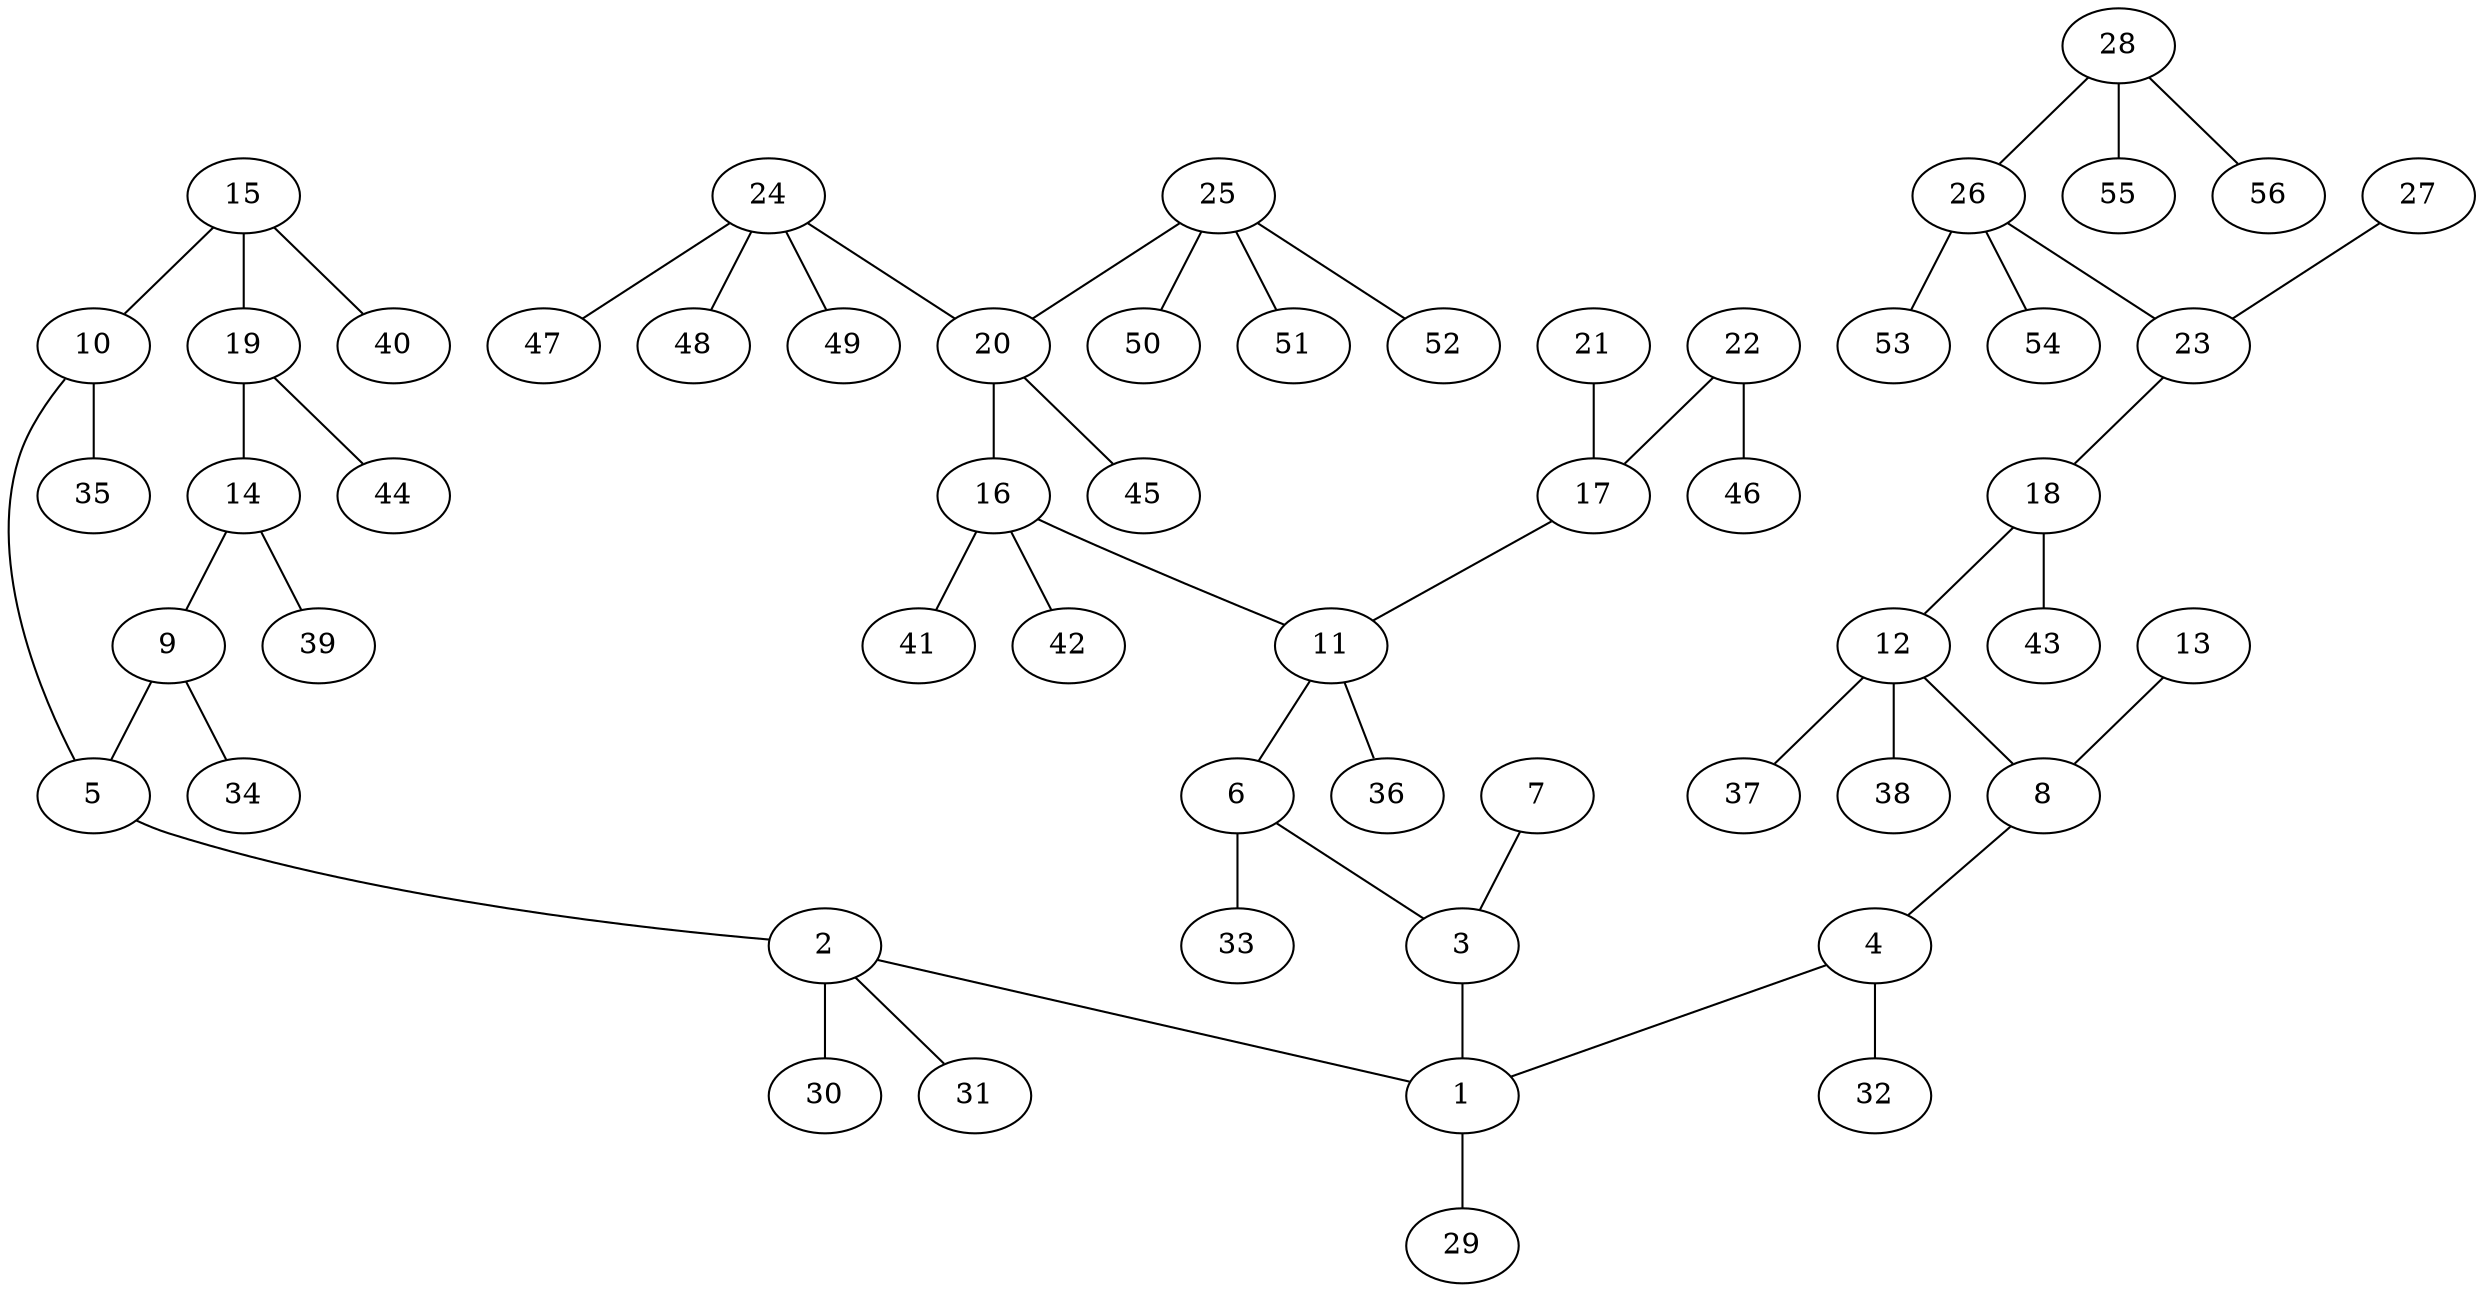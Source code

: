 graph molecule_4294 {
	1	 [chem=C];
	29	 [chem=H];
	1 -- 29	 [valence=1];
	2	 [chem=C];
	2 -- 1	 [valence=1];
	30	 [chem=H];
	2 -- 30	 [valence=1];
	31	 [chem=H];
	2 -- 31	 [valence=1];
	3	 [chem=C];
	3 -- 1	 [valence=1];
	4	 [chem=N];
	4 -- 1	 [valence=1];
	32	 [chem=H];
	4 -- 32	 [valence=1];
	5	 [chem=C];
	5 -- 2	 [valence=1];
	6	 [chem=N];
	6 -- 3	 [valence=1];
	33	 [chem=H];
	6 -- 33	 [valence=1];
	7	 [chem=O];
	7 -- 3	 [valence=2];
	8	 [chem=C];
	8 -- 4	 [valence=1];
	9	 [chem=C];
	9 -- 5	 [valence=2];
	34	 [chem=H];
	9 -- 34	 [valence=1];
	10	 [chem=C];
	10 -- 5	 [valence=1];
	35	 [chem=H];
	10 -- 35	 [valence=1];
	11	 [chem=C];
	11 -- 6	 [valence=1];
	36	 [chem=H];
	11 -- 36	 [valence=1];
	12	 [chem=C];
	12 -- 8	 [valence=1];
	37	 [chem=H];
	12 -- 37	 [valence=1];
	38	 [chem=H];
	12 -- 38	 [valence=1];
	13	 [chem=O];
	13 -- 8	 [valence=2];
	14	 [chem=C];
	14 -- 9	 [valence=1];
	39	 [chem=H];
	14 -- 39	 [valence=1];
	15	 [chem=C];
	15 -- 10	 [valence=2];
	19	 [chem=C];
	15 -- 19	 [valence=1];
	40	 [chem=H];
	15 -- 40	 [valence=1];
	16	 [chem=C];
	16 -- 11	 [valence=1];
	41	 [chem=H];
	16 -- 41	 [valence=1];
	42	 [chem=H];
	16 -- 42	 [valence=1];
	17	 [chem=C];
	17 -- 11	 [valence=1];
	18	 [chem=N];
	18 -- 12	 [valence=1];
	43	 [chem=H];
	18 -- 43	 [valence=1];
	19 -- 14	 [valence=2];
	44	 [chem=H];
	19 -- 44	 [valence=1];
	20	 [chem=C];
	20 -- 16	 [valence=1];
	45	 [chem=H];
	20 -- 45	 [valence=1];
	21	 [chem=O];
	21 -- 17	 [valence=2];
	22	 [chem=O];
	22 -- 17	 [valence=1];
	46	 [chem=H];
	22 -- 46	 [valence=1];
	23	 [chem=C];
	23 -- 18	 [valence=1];
	24	 [chem=C];
	24 -- 20	 [valence=1];
	47	 [chem=H];
	24 -- 47	 [valence=1];
	48	 [chem=H];
	24 -- 48	 [valence=1];
	49	 [chem=H];
	24 -- 49	 [valence=1];
	25	 [chem=C];
	25 -- 20	 [valence=1];
	50	 [chem=H];
	25 -- 50	 [valence=1];
	51	 [chem=H];
	25 -- 51	 [valence=1];
	52	 [chem=H];
	25 -- 52	 [valence=1];
	26	 [chem=C];
	26 -- 23	 [valence=1];
	53	 [chem=H];
	26 -- 53	 [valence=1];
	54	 [chem=H];
	26 -- 54	 [valence=1];
	27	 [chem=O];
	27 -- 23	 [valence=2];
	28	 [chem=N];
	28 -- 26	 [valence=1];
	55	 [chem=H];
	28 -- 55	 [valence=1];
	56	 [chem=H];
	28 -- 56	 [valence=1];
}
